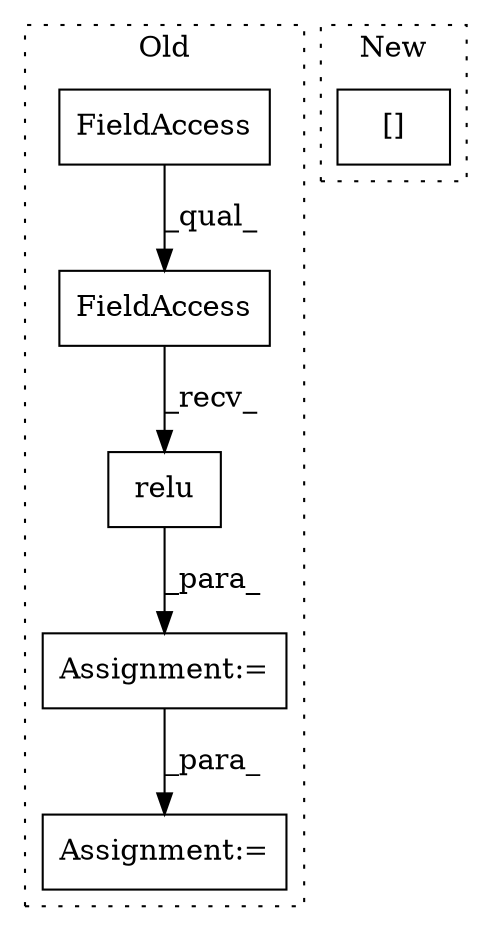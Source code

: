 digraph G {
subgraph cluster0 {
1 [label="relu" a="32" s="5433,5445" l="5,1" shape="box"];
3 [label="Assignment:=" a="7" s="5497" l="1" shape="box"];
4 [label="FieldAccess" a="22" s="5413" l="19" shape="box"];
5 [label="FieldAccess" a="22" s="5413" l="8" shape="box"];
6 [label="Assignment:=" a="7" s="5459" l="1" shape="box"];
label = "Old";
style="dotted";
}
subgraph cluster1 {
2 [label="[]" a="2" s="9278,9396" l="13,2" shape="box"];
label = "New";
style="dotted";
}
1 -> 6 [label="_para_"];
4 -> 1 [label="_recv_"];
5 -> 4 [label="_qual_"];
6 -> 3 [label="_para_"];
}